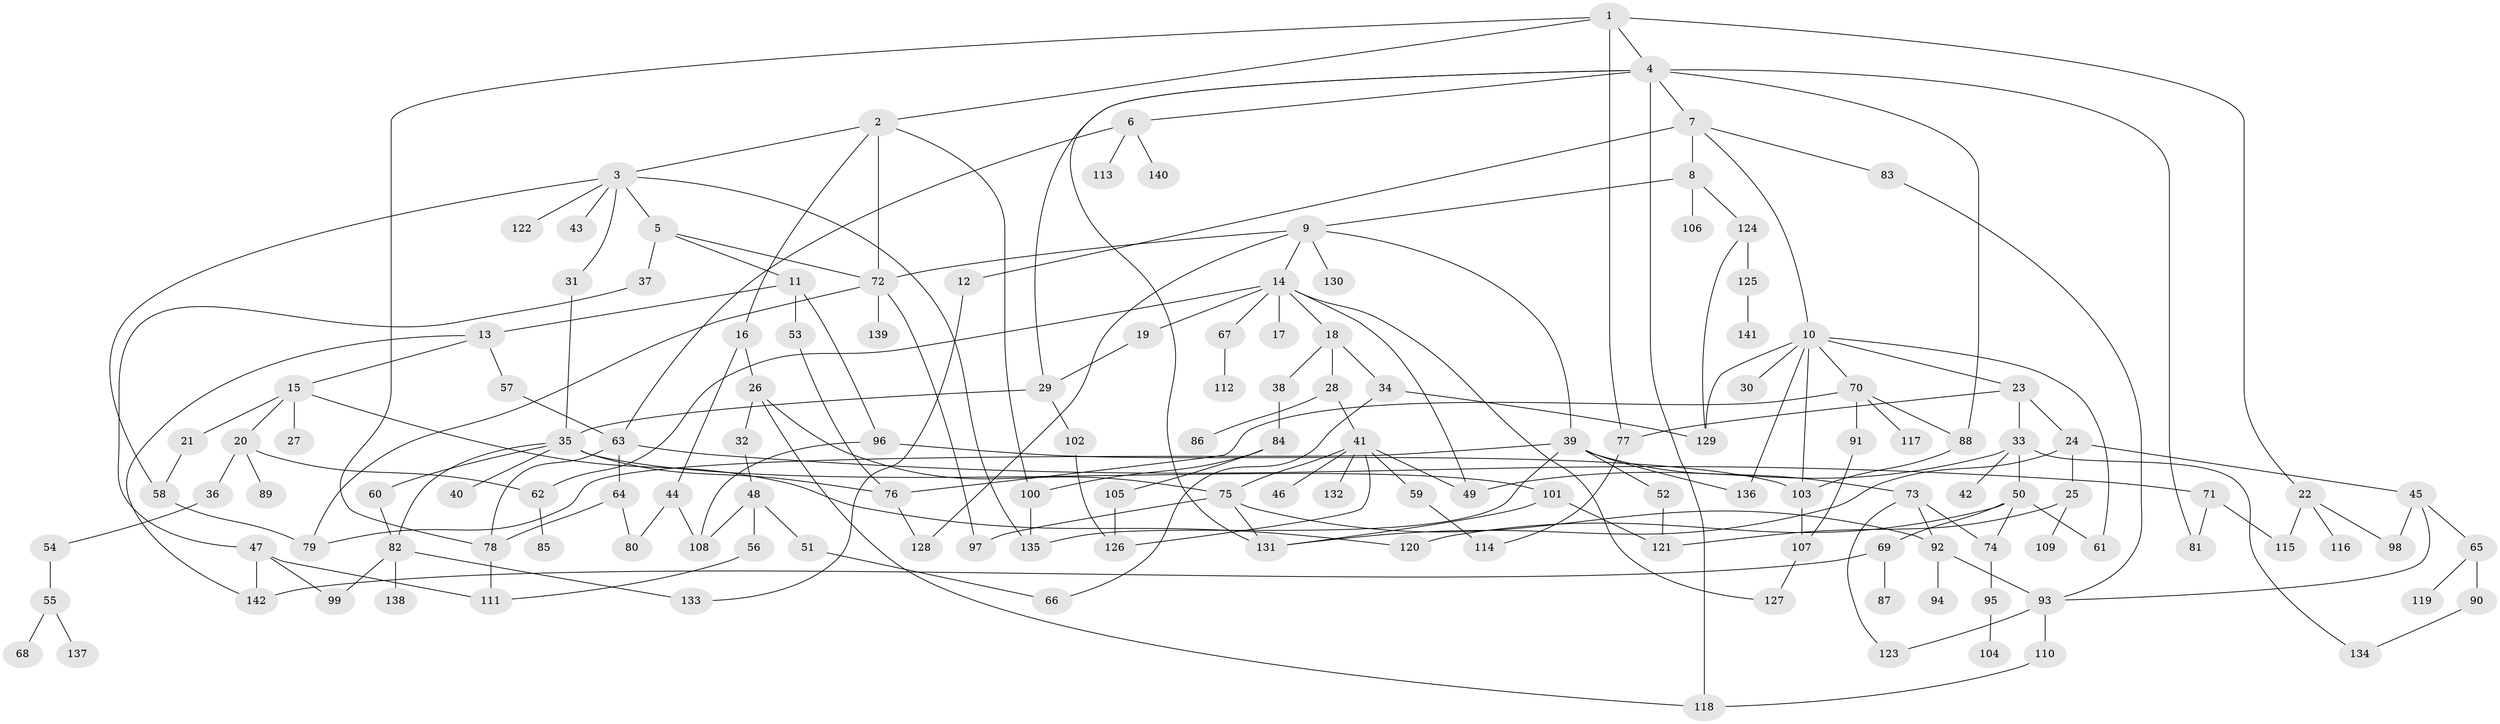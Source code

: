 // coarse degree distribution, {5: 0.12121212121212122, 6: 0.020202020202020204, 9: 0.020202020202020204, 8: 0.020202020202020204, 3: 0.13131313131313133, 4: 0.13131313131313133, 10: 0.010101010101010102, 7: 0.050505050505050504, 2: 0.25252525252525254, 1: 0.24242424242424243}
// Generated by graph-tools (version 1.1) at 2025/51/02/27/25 19:51:38]
// undirected, 142 vertices, 203 edges
graph export_dot {
graph [start="1"]
  node [color=gray90,style=filled];
  1;
  2;
  3;
  4;
  5;
  6;
  7;
  8;
  9;
  10;
  11;
  12;
  13;
  14;
  15;
  16;
  17;
  18;
  19;
  20;
  21;
  22;
  23;
  24;
  25;
  26;
  27;
  28;
  29;
  30;
  31;
  32;
  33;
  34;
  35;
  36;
  37;
  38;
  39;
  40;
  41;
  42;
  43;
  44;
  45;
  46;
  47;
  48;
  49;
  50;
  51;
  52;
  53;
  54;
  55;
  56;
  57;
  58;
  59;
  60;
  61;
  62;
  63;
  64;
  65;
  66;
  67;
  68;
  69;
  70;
  71;
  72;
  73;
  74;
  75;
  76;
  77;
  78;
  79;
  80;
  81;
  82;
  83;
  84;
  85;
  86;
  87;
  88;
  89;
  90;
  91;
  92;
  93;
  94;
  95;
  96;
  97;
  98;
  99;
  100;
  101;
  102;
  103;
  104;
  105;
  106;
  107;
  108;
  109;
  110;
  111;
  112;
  113;
  114;
  115;
  116;
  117;
  118;
  119;
  120;
  121;
  122;
  123;
  124;
  125;
  126;
  127;
  128;
  129;
  130;
  131;
  132;
  133;
  134;
  135;
  136;
  137;
  138;
  139;
  140;
  141;
  142;
  1 -- 2;
  1 -- 4;
  1 -- 22;
  1 -- 77;
  1 -- 78;
  2 -- 3;
  2 -- 16;
  2 -- 100;
  2 -- 72;
  3 -- 5;
  3 -- 31;
  3 -- 43;
  3 -- 58;
  3 -- 122;
  3 -- 135;
  4 -- 6;
  4 -- 7;
  4 -- 29;
  4 -- 118;
  4 -- 131;
  4 -- 81;
  4 -- 88;
  5 -- 11;
  5 -- 37;
  5 -- 72;
  6 -- 63;
  6 -- 113;
  6 -- 140;
  7 -- 8;
  7 -- 10;
  7 -- 12;
  7 -- 83;
  8 -- 9;
  8 -- 106;
  8 -- 124;
  9 -- 14;
  9 -- 39;
  9 -- 128;
  9 -- 130;
  9 -- 72;
  10 -- 23;
  10 -- 30;
  10 -- 61;
  10 -- 70;
  10 -- 129;
  10 -- 136;
  10 -- 103;
  11 -- 13;
  11 -- 53;
  11 -- 96;
  12 -- 133;
  13 -- 15;
  13 -- 57;
  13 -- 142;
  14 -- 17;
  14 -- 18;
  14 -- 19;
  14 -- 67;
  14 -- 49;
  14 -- 62;
  14 -- 127;
  15 -- 20;
  15 -- 21;
  15 -- 27;
  15 -- 120;
  16 -- 26;
  16 -- 44;
  18 -- 28;
  18 -- 34;
  18 -- 38;
  19 -- 29;
  20 -- 36;
  20 -- 62;
  20 -- 89;
  21 -- 58;
  22 -- 115;
  22 -- 116;
  22 -- 98;
  23 -- 24;
  23 -- 33;
  23 -- 77;
  24 -- 25;
  24 -- 45;
  24 -- 131;
  25 -- 109;
  25 -- 121;
  26 -- 32;
  26 -- 75;
  26 -- 118;
  28 -- 41;
  28 -- 86;
  29 -- 102;
  29 -- 35;
  31 -- 35;
  32 -- 48;
  33 -- 42;
  33 -- 49;
  33 -- 50;
  33 -- 134;
  34 -- 129;
  34 -- 66;
  35 -- 40;
  35 -- 60;
  35 -- 76;
  35 -- 82;
  35 -- 101;
  36 -- 54;
  37 -- 47;
  38 -- 84;
  39 -- 52;
  39 -- 73;
  39 -- 135;
  39 -- 79;
  39 -- 136;
  41 -- 46;
  41 -- 59;
  41 -- 132;
  41 -- 49;
  41 -- 75;
  41 -- 126;
  44 -- 108;
  44 -- 80;
  45 -- 65;
  45 -- 98;
  45 -- 93;
  47 -- 111;
  47 -- 142;
  47 -- 99;
  48 -- 51;
  48 -- 56;
  48 -- 108;
  50 -- 69;
  50 -- 120;
  50 -- 61;
  50 -- 74;
  51 -- 66;
  52 -- 121;
  53 -- 76;
  54 -- 55;
  55 -- 68;
  55 -- 137;
  56 -- 111;
  57 -- 63;
  58 -- 79;
  59 -- 114;
  60 -- 82;
  62 -- 85;
  63 -- 64;
  63 -- 71;
  63 -- 78;
  64 -- 80;
  64 -- 78;
  65 -- 90;
  65 -- 119;
  67 -- 112;
  69 -- 87;
  69 -- 142;
  70 -- 88;
  70 -- 91;
  70 -- 117;
  70 -- 76;
  71 -- 81;
  71 -- 115;
  72 -- 139;
  72 -- 97;
  72 -- 79;
  73 -- 74;
  73 -- 123;
  73 -- 92;
  74 -- 95;
  75 -- 92;
  75 -- 97;
  75 -- 131;
  76 -- 128;
  77 -- 114;
  78 -- 111;
  82 -- 99;
  82 -- 133;
  82 -- 138;
  83 -- 93;
  84 -- 105;
  84 -- 100;
  88 -- 103;
  90 -- 134;
  91 -- 107;
  92 -- 93;
  92 -- 94;
  93 -- 110;
  93 -- 123;
  95 -- 104;
  96 -- 108;
  96 -- 103;
  100 -- 135;
  101 -- 131;
  101 -- 121;
  102 -- 126;
  103 -- 107;
  105 -- 126;
  107 -- 127;
  110 -- 118;
  124 -- 125;
  124 -- 129;
  125 -- 141;
}
